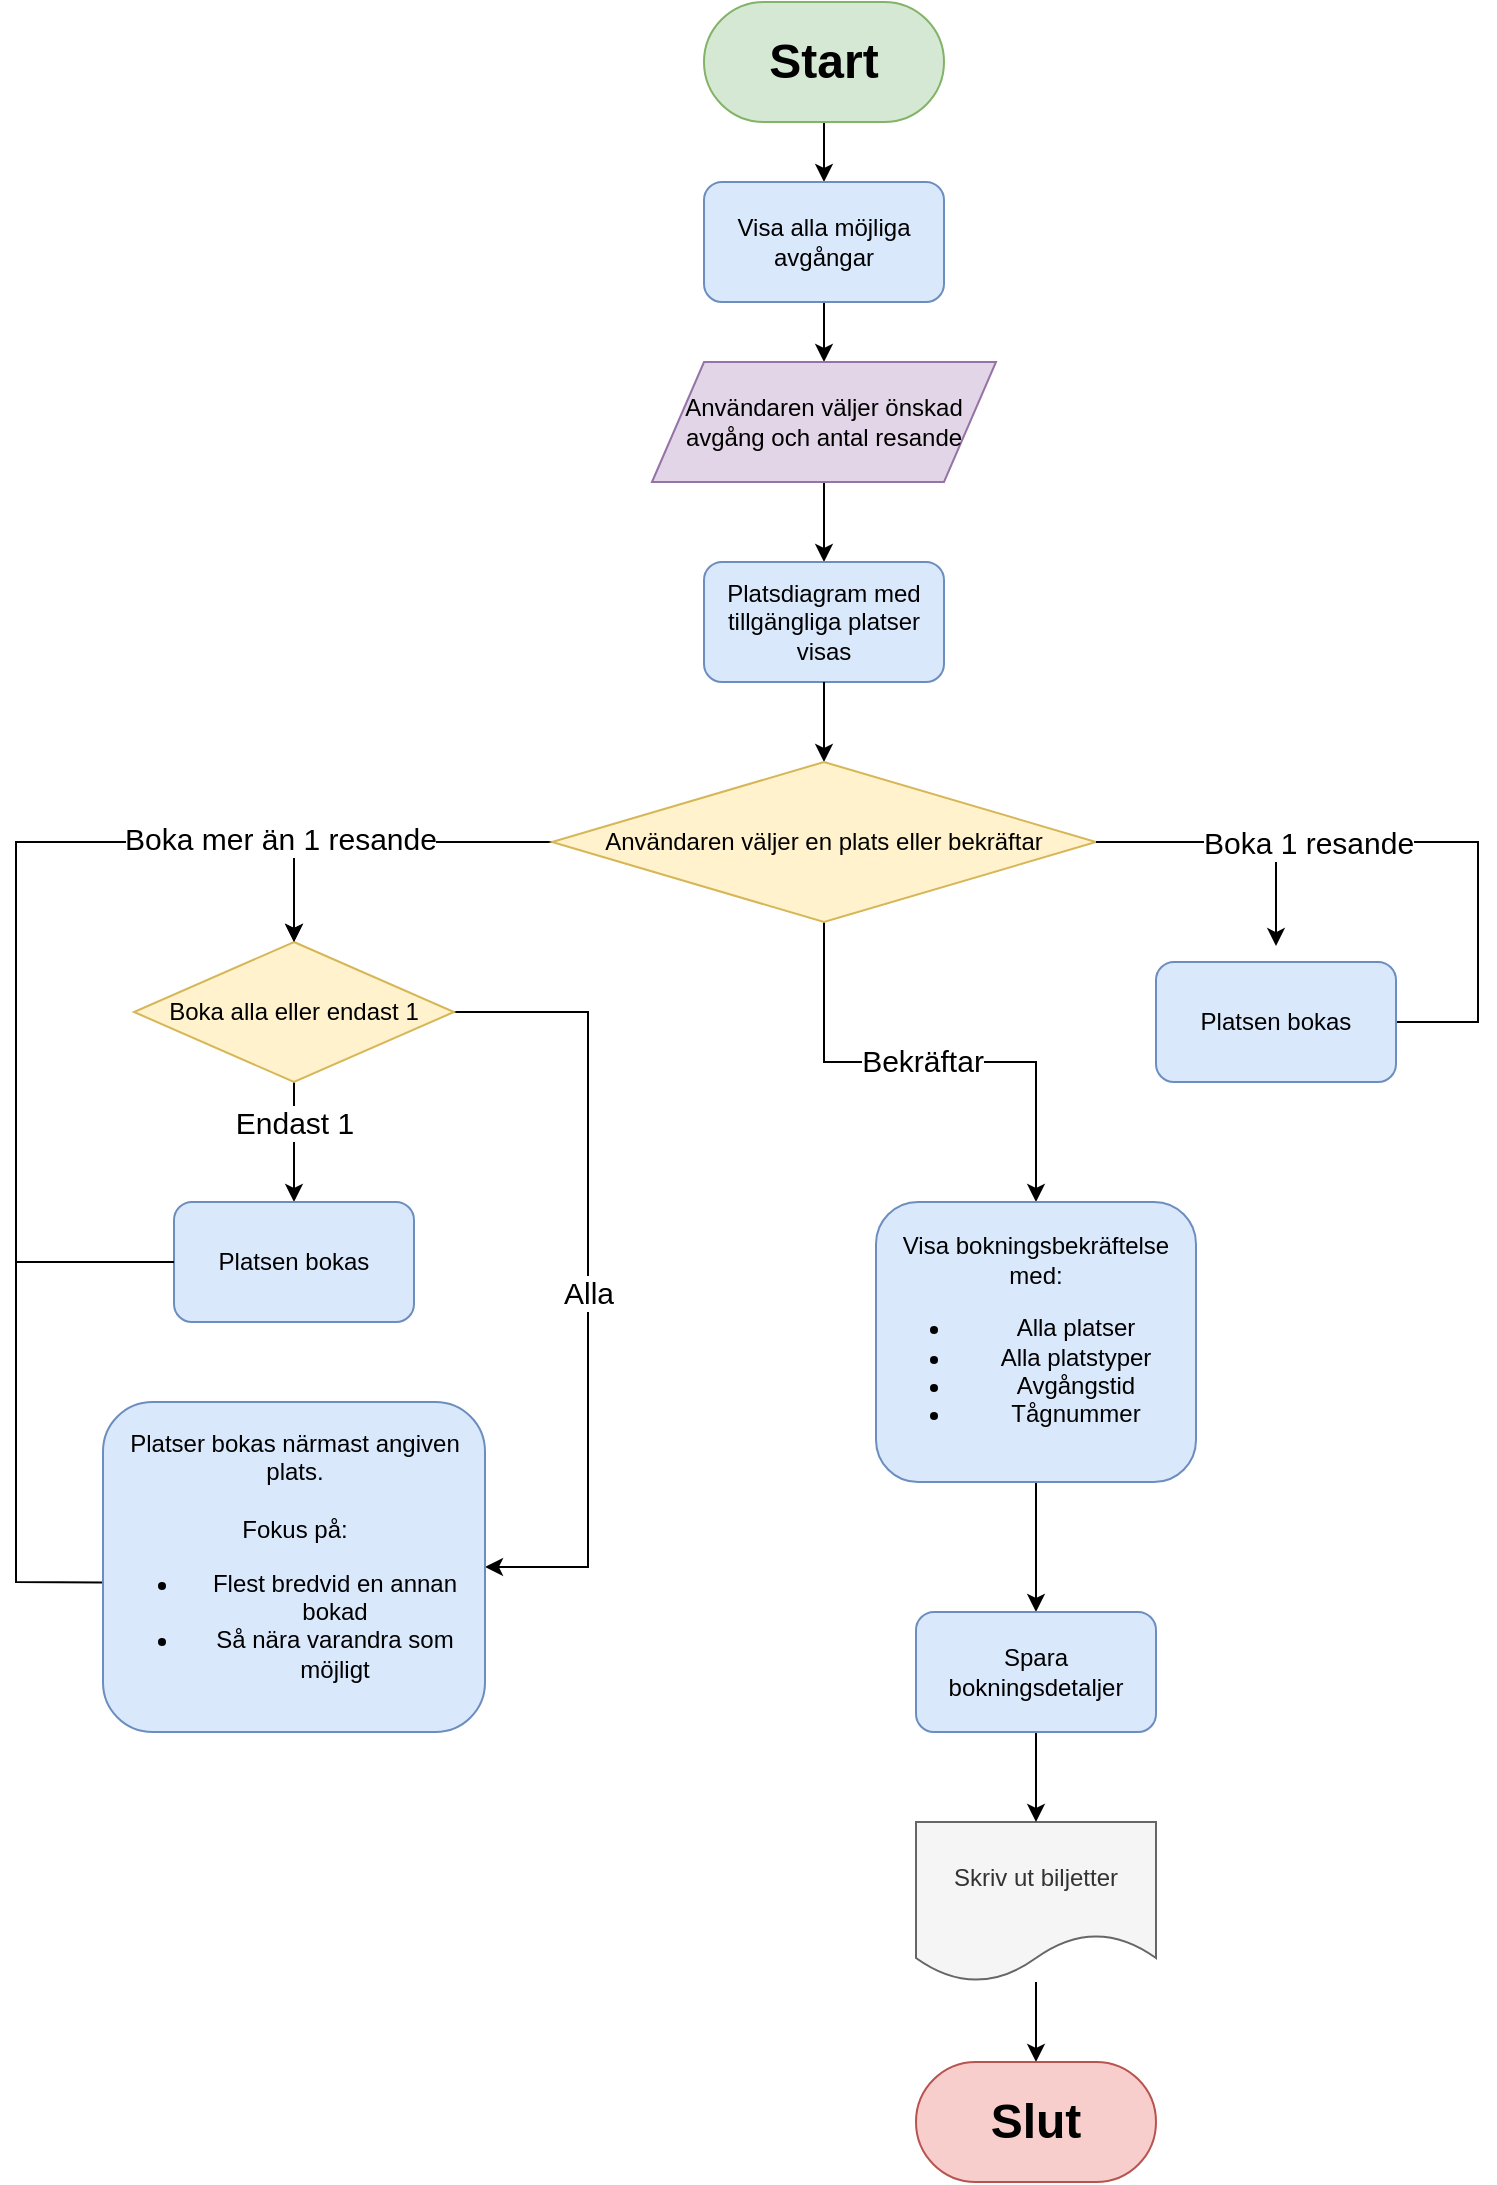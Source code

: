 <mxfile version="24.7.16">
  <diagram name="Page-1" id="-FVrkKvMY7_zgoq0LRrc">
    <mxGraphModel dx="1386" dy="743" grid="1" gridSize="10" guides="1" tooltips="1" connect="1" arrows="1" fold="1" page="1" pageScale="1" pageWidth="827" pageHeight="1169" math="0" shadow="0">
      <root>
        <mxCell id="0" />
        <mxCell id="1" parent="0" />
        <mxCell id="yoMzTV9leq5T_DlvsGWp-3" style="edgeStyle=orthogonalEdgeStyle;rounded=0;orthogonalLoop=1;jettySize=auto;html=1;" edge="1" parent="1" source="yoMzTV9leq5T_DlvsGWp-1" target="yoMzTV9leq5T_DlvsGWp-2">
          <mxGeometry relative="1" as="geometry" />
        </mxCell>
        <mxCell id="yoMzTV9leq5T_DlvsGWp-1" value="&lt;h1&gt;&lt;b&gt;&lt;font style=&quot;font-size: 24px;&quot;&gt;Start&lt;/font&gt;&lt;/b&gt;&lt;/h1&gt;" style="rounded=1;whiteSpace=wrap;html=1;arcSize=50;fillColor=#d5e8d4;strokeColor=#82b366;" vertex="1" parent="1">
          <mxGeometry x="354" y="10" width="120" height="60" as="geometry" />
        </mxCell>
        <mxCell id="yoMzTV9leq5T_DlvsGWp-5" value="" style="edgeStyle=orthogonalEdgeStyle;rounded=0;orthogonalLoop=1;jettySize=auto;html=1;" edge="1" parent="1" source="yoMzTV9leq5T_DlvsGWp-2" target="yoMzTV9leq5T_DlvsGWp-4">
          <mxGeometry relative="1" as="geometry" />
        </mxCell>
        <mxCell id="yoMzTV9leq5T_DlvsGWp-2" value="Visa alla möjliga avgångar" style="rounded=1;whiteSpace=wrap;html=1;fillColor=#dae8fc;strokeColor=#6c8ebf;" vertex="1" parent="1">
          <mxGeometry x="354" y="100" width="120" height="60" as="geometry" />
        </mxCell>
        <mxCell id="yoMzTV9leq5T_DlvsGWp-11" value="" style="edgeStyle=orthogonalEdgeStyle;rounded=0;orthogonalLoop=1;jettySize=auto;html=1;" edge="1" parent="1" source="yoMzTV9leq5T_DlvsGWp-4" target="yoMzTV9leq5T_DlvsGWp-10">
          <mxGeometry relative="1" as="geometry" />
        </mxCell>
        <mxCell id="yoMzTV9leq5T_DlvsGWp-4" value="Användaren väljer önskad avgång och antal resande" style="shape=parallelogram;perimeter=parallelogramPerimeter;whiteSpace=wrap;html=1;fixedSize=1;size=26;perimeterSpacing=0;fillColor=#e1d5e7;strokeColor=#9673a6;" vertex="1" parent="1">
          <mxGeometry x="328" y="190" width="172" height="60" as="geometry" />
        </mxCell>
        <mxCell id="yoMzTV9leq5T_DlvsGWp-10" value="Platsdiagram med tillgängliga platser visas" style="rounded=1;whiteSpace=wrap;html=1;fillColor=#dae8fc;strokeColor=#6c8ebf;" vertex="1" parent="1">
          <mxGeometry x="354" y="290" width="120" height="60" as="geometry" />
        </mxCell>
        <mxCell id="yoMzTV9leq5T_DlvsGWp-36" style="edgeStyle=orthogonalEdgeStyle;rounded=0;orthogonalLoop=1;jettySize=auto;html=1;" edge="1" parent="1" source="yoMzTV9leq5T_DlvsGWp-15">
          <mxGeometry relative="1" as="geometry">
            <mxPoint x="640" y="430" as="targetPoint" />
            <Array as="points">
              <mxPoint x="741" y="520" />
            </Array>
          </mxGeometry>
        </mxCell>
        <mxCell id="yoMzTV9leq5T_DlvsGWp-13" value="" style="edgeStyle=orthogonalEdgeStyle;rounded=0;orthogonalLoop=1;jettySize=auto;html=1;" edge="1" parent="1" source="yoMzTV9leq5T_DlvsGWp-10" target="yoMzTV9leq5T_DlvsGWp-14">
          <mxGeometry relative="1" as="geometry">
            <mxPoint x="414" y="380" as="targetPoint" />
          </mxGeometry>
        </mxCell>
        <mxCell id="yoMzTV9leq5T_DlvsGWp-20" style="edgeStyle=orthogonalEdgeStyle;rounded=0;orthogonalLoop=1;jettySize=auto;html=1;entryX=0.5;entryY=0;entryDx=0;entryDy=0;" edge="1" parent="1" source="yoMzTV9leq5T_DlvsGWp-14" target="yoMzTV9leq5T_DlvsGWp-19">
          <mxGeometry relative="1" as="geometry" />
        </mxCell>
        <mxCell id="yoMzTV9leq5T_DlvsGWp-38" style="edgeStyle=orthogonalEdgeStyle;rounded=0;orthogonalLoop=1;jettySize=auto;html=1;" edge="1" parent="1" source="yoMzTV9leq5T_DlvsGWp-14" target="yoMzTV9leq5T_DlvsGWp-37">
          <mxGeometry relative="1" as="geometry" />
        </mxCell>
        <mxCell id="yoMzTV9leq5T_DlvsGWp-39" value="Bekräftar" style="edgeLabel;html=1;align=center;verticalAlign=middle;resizable=0;points=[];fontSize=15;" vertex="1" connectable="0" parent="yoMzTV9leq5T_DlvsGWp-38">
          <mxGeometry x="-0.035" y="1" relative="1" as="geometry">
            <mxPoint as="offset" />
          </mxGeometry>
        </mxCell>
        <mxCell id="yoMzTV9leq5T_DlvsGWp-14" value="Användaren väljer en plats eller bekräftar" style="rhombus;whiteSpace=wrap;html=1;fillColor=#fff2cc;strokeColor=#d6b656;" vertex="1" parent="1">
          <mxGeometry x="278" y="390" width="272" height="80" as="geometry" />
        </mxCell>
        <mxCell id="yoMzTV9leq5T_DlvsGWp-15" value="Platsen bokas" style="rounded=1;whiteSpace=wrap;html=1;fillColor=#dae8fc;strokeColor=#6c8ebf;" vertex="1" parent="1">
          <mxGeometry x="580" y="490" width="120" height="60" as="geometry" />
        </mxCell>
        <mxCell id="yoMzTV9leq5T_DlvsGWp-16" style="edgeStyle=orthogonalEdgeStyle;rounded=0;orthogonalLoop=1;jettySize=auto;html=1;exitX=1;exitY=0.5;exitDx=0;exitDy=0;entryX=0.5;entryY=-0.133;entryDx=0;entryDy=0;entryPerimeter=0;" edge="1" parent="1" source="yoMzTV9leq5T_DlvsGWp-14" target="yoMzTV9leq5T_DlvsGWp-15">
          <mxGeometry relative="1" as="geometry" />
        </mxCell>
        <mxCell id="yoMzTV9leq5T_DlvsGWp-17" value="&lt;font style=&quot;font-size: 15px;&quot;&gt;Boka 1 resande&lt;/font&gt;" style="edgeLabel;html=1;align=center;verticalAlign=middle;resizable=0;points=[];" vertex="1" connectable="0" parent="yoMzTV9leq5T_DlvsGWp-16">
          <mxGeometry x="0.231" y="-4" relative="1" as="geometry">
            <mxPoint x="18" y="-4" as="offset" />
          </mxGeometry>
        </mxCell>
        <mxCell id="yoMzTV9leq5T_DlvsGWp-23" style="edgeStyle=orthogonalEdgeStyle;rounded=0;orthogonalLoop=1;jettySize=auto;html=1;entryX=0.5;entryY=0;entryDx=0;entryDy=0;" edge="1" parent="1" source="yoMzTV9leq5T_DlvsGWp-19" target="yoMzTV9leq5T_DlvsGWp-22">
          <mxGeometry relative="1" as="geometry" />
        </mxCell>
        <mxCell id="yoMzTV9leq5T_DlvsGWp-24" value="Endast 1" style="edgeLabel;html=1;align=center;verticalAlign=middle;resizable=0;points=[];fontSize=15;" vertex="1" connectable="0" parent="yoMzTV9leq5T_DlvsGWp-23">
          <mxGeometry y="2" relative="1" as="geometry">
            <mxPoint x="-2" y="-10" as="offset" />
          </mxGeometry>
        </mxCell>
        <mxCell id="yoMzTV9leq5T_DlvsGWp-29" value="" style="edgeStyle=orthogonalEdgeStyle;rounded=0;orthogonalLoop=1;jettySize=auto;html=1;" edge="1" parent="1" source="yoMzTV9leq5T_DlvsGWp-19" target="yoMzTV9leq5T_DlvsGWp-30">
          <mxGeometry relative="1" as="geometry">
            <mxPoint x="379" y="515" as="targetPoint" />
            <Array as="points">
              <mxPoint x="296" y="515" />
            </Array>
          </mxGeometry>
        </mxCell>
        <mxCell id="yoMzTV9leq5T_DlvsGWp-31" value="Alla" style="edgeLabel;html=1;align=center;verticalAlign=middle;resizable=0;points=[];fontSize=15;" vertex="1" connectable="0" parent="yoMzTV9leq5T_DlvsGWp-29">
          <mxGeometry x="0.044" relative="1" as="geometry">
            <mxPoint as="offset" />
          </mxGeometry>
        </mxCell>
        <mxCell id="yoMzTV9leq5T_DlvsGWp-19" value="Boka alla eller endast 1" style="rhombus;whiteSpace=wrap;html=1;fillColor=#fff2cc;strokeColor=#d6b656;" vertex="1" parent="1">
          <mxGeometry x="69" y="480" width="160" height="70" as="geometry" />
        </mxCell>
        <mxCell id="yoMzTV9leq5T_DlvsGWp-34" value="" style="endArrow=classic;html=1;rounded=0;exitX=0;exitY=0.547;exitDx=0;exitDy=0;exitPerimeter=0;" edge="1" parent="1" source="yoMzTV9leq5T_DlvsGWp-30">
          <mxGeometry width="50" height="50" relative="1" as="geometry">
            <mxPoint x="40" y="790" as="sourcePoint" />
            <mxPoint x="150" y="430" as="targetPoint" />
            <Array as="points">
              <mxPoint x="10" y="800" />
              <mxPoint x="10" y="430" />
            </Array>
          </mxGeometry>
        </mxCell>
        <mxCell id="yoMzTV9leq5T_DlvsGWp-22" value="Platsen bokas" style="rounded=1;whiteSpace=wrap;html=1;fillColor=#dae8fc;strokeColor=#6c8ebf;" vertex="1" parent="1">
          <mxGeometry x="89" y="610" width="120" height="60" as="geometry" />
        </mxCell>
        <mxCell id="yoMzTV9leq5T_DlvsGWp-26" style="edgeStyle=orthogonalEdgeStyle;rounded=0;orthogonalLoop=1;jettySize=auto;html=1;entryX=0.5;entryY=0;entryDx=0;entryDy=0;" edge="1" parent="1" target="yoMzTV9leq5T_DlvsGWp-19">
          <mxGeometry relative="1" as="geometry">
            <mxPoint x="149" y="430" as="targetPoint" />
            <mxPoint x="89" y="640" as="sourcePoint" />
            <Array as="points">
              <mxPoint x="10" y="640" />
              <mxPoint x="10" y="430" />
              <mxPoint x="149" y="430" />
            </Array>
          </mxGeometry>
        </mxCell>
        <mxCell id="yoMzTV9leq5T_DlvsGWp-27" value="Boka mer än 1 resande" style="edgeLabel;html=1;align=center;verticalAlign=middle;resizable=0;points=[];fontSize=15;" vertex="1" connectable="0" parent="yoMzTV9leq5T_DlvsGWp-26">
          <mxGeometry x="0.761" y="2" relative="1" as="geometry">
            <mxPoint as="offset" />
          </mxGeometry>
        </mxCell>
        <mxCell id="yoMzTV9leq5T_DlvsGWp-30" value="Platser bokas närmast angiven plats.&lt;br&gt;&lt;br&gt;Fokus på:&lt;div&gt;&lt;ul&gt;&lt;li&gt;Flest bredvid en annan bokad&lt;/li&gt;&lt;li&gt;Så nära varandra som möjligt&lt;/li&gt;&lt;/ul&gt;&lt;/div&gt;" style="rounded=1;whiteSpace=wrap;html=1;fillColor=#dae8fc;strokeColor=#6c8ebf;" vertex="1" parent="1">
          <mxGeometry x="53.5" y="710" width="191" height="165" as="geometry" />
        </mxCell>
        <mxCell id="yoMzTV9leq5T_DlvsGWp-43" value="" style="edgeStyle=orthogonalEdgeStyle;rounded=0;orthogonalLoop=1;jettySize=auto;html=1;" edge="1" parent="1" source="yoMzTV9leq5T_DlvsGWp-37" target="yoMzTV9leq5T_DlvsGWp-42">
          <mxGeometry relative="1" as="geometry" />
        </mxCell>
        <mxCell id="yoMzTV9leq5T_DlvsGWp-37" value="Visa bokningsbekräftelse med:&lt;div&gt;&lt;ul&gt;&lt;li&gt;Alla platser&lt;/li&gt;&lt;li&gt;Alla platstyper&lt;/li&gt;&lt;li&gt;Avgångstid&lt;/li&gt;&lt;li&gt;Tågnummer&lt;/li&gt;&lt;/ul&gt;&lt;/div&gt;" style="rounded=1;whiteSpace=wrap;html=1;fillColor=#dae8fc;strokeColor=#6c8ebf;" vertex="1" parent="1">
          <mxGeometry x="440" y="610" width="160" height="140" as="geometry" />
        </mxCell>
        <mxCell id="yoMzTV9leq5T_DlvsGWp-46" value="" style="edgeStyle=orthogonalEdgeStyle;rounded=0;orthogonalLoop=1;jettySize=auto;html=1;" edge="1" parent="1" source="yoMzTV9leq5T_DlvsGWp-41" target="yoMzTV9leq5T_DlvsGWp-45">
          <mxGeometry relative="1" as="geometry" />
        </mxCell>
        <mxCell id="yoMzTV9leq5T_DlvsGWp-41" value="Skriv ut biljetter" style="shape=document;whiteSpace=wrap;html=1;boundedLbl=1;fillColor=#f5f5f5;strokeColor=#666666;fontColor=#333333;" vertex="1" parent="1">
          <mxGeometry x="460" y="920" width="120" height="80" as="geometry" />
        </mxCell>
        <mxCell id="yoMzTV9leq5T_DlvsGWp-44" value="" style="edgeStyle=orthogonalEdgeStyle;rounded=0;orthogonalLoop=1;jettySize=auto;html=1;" edge="1" parent="1" source="yoMzTV9leq5T_DlvsGWp-42" target="yoMzTV9leq5T_DlvsGWp-41">
          <mxGeometry relative="1" as="geometry" />
        </mxCell>
        <mxCell id="yoMzTV9leq5T_DlvsGWp-42" value="Spara bokningsdetaljer" style="whiteSpace=wrap;html=1;fillColor=#dae8fc;strokeColor=#6c8ebf;rounded=1;" vertex="1" parent="1">
          <mxGeometry x="460" y="815" width="120" height="60" as="geometry" />
        </mxCell>
        <mxCell id="yoMzTV9leq5T_DlvsGWp-45" value="&lt;h1&gt;Slut&lt;/h1&gt;" style="rounded=1;whiteSpace=wrap;html=1;arcSize=50;fillColor=#f8cecc;strokeColor=#b85450;" vertex="1" parent="1">
          <mxGeometry x="460" y="1040" width="120" height="60" as="geometry" />
        </mxCell>
      </root>
    </mxGraphModel>
  </diagram>
</mxfile>
